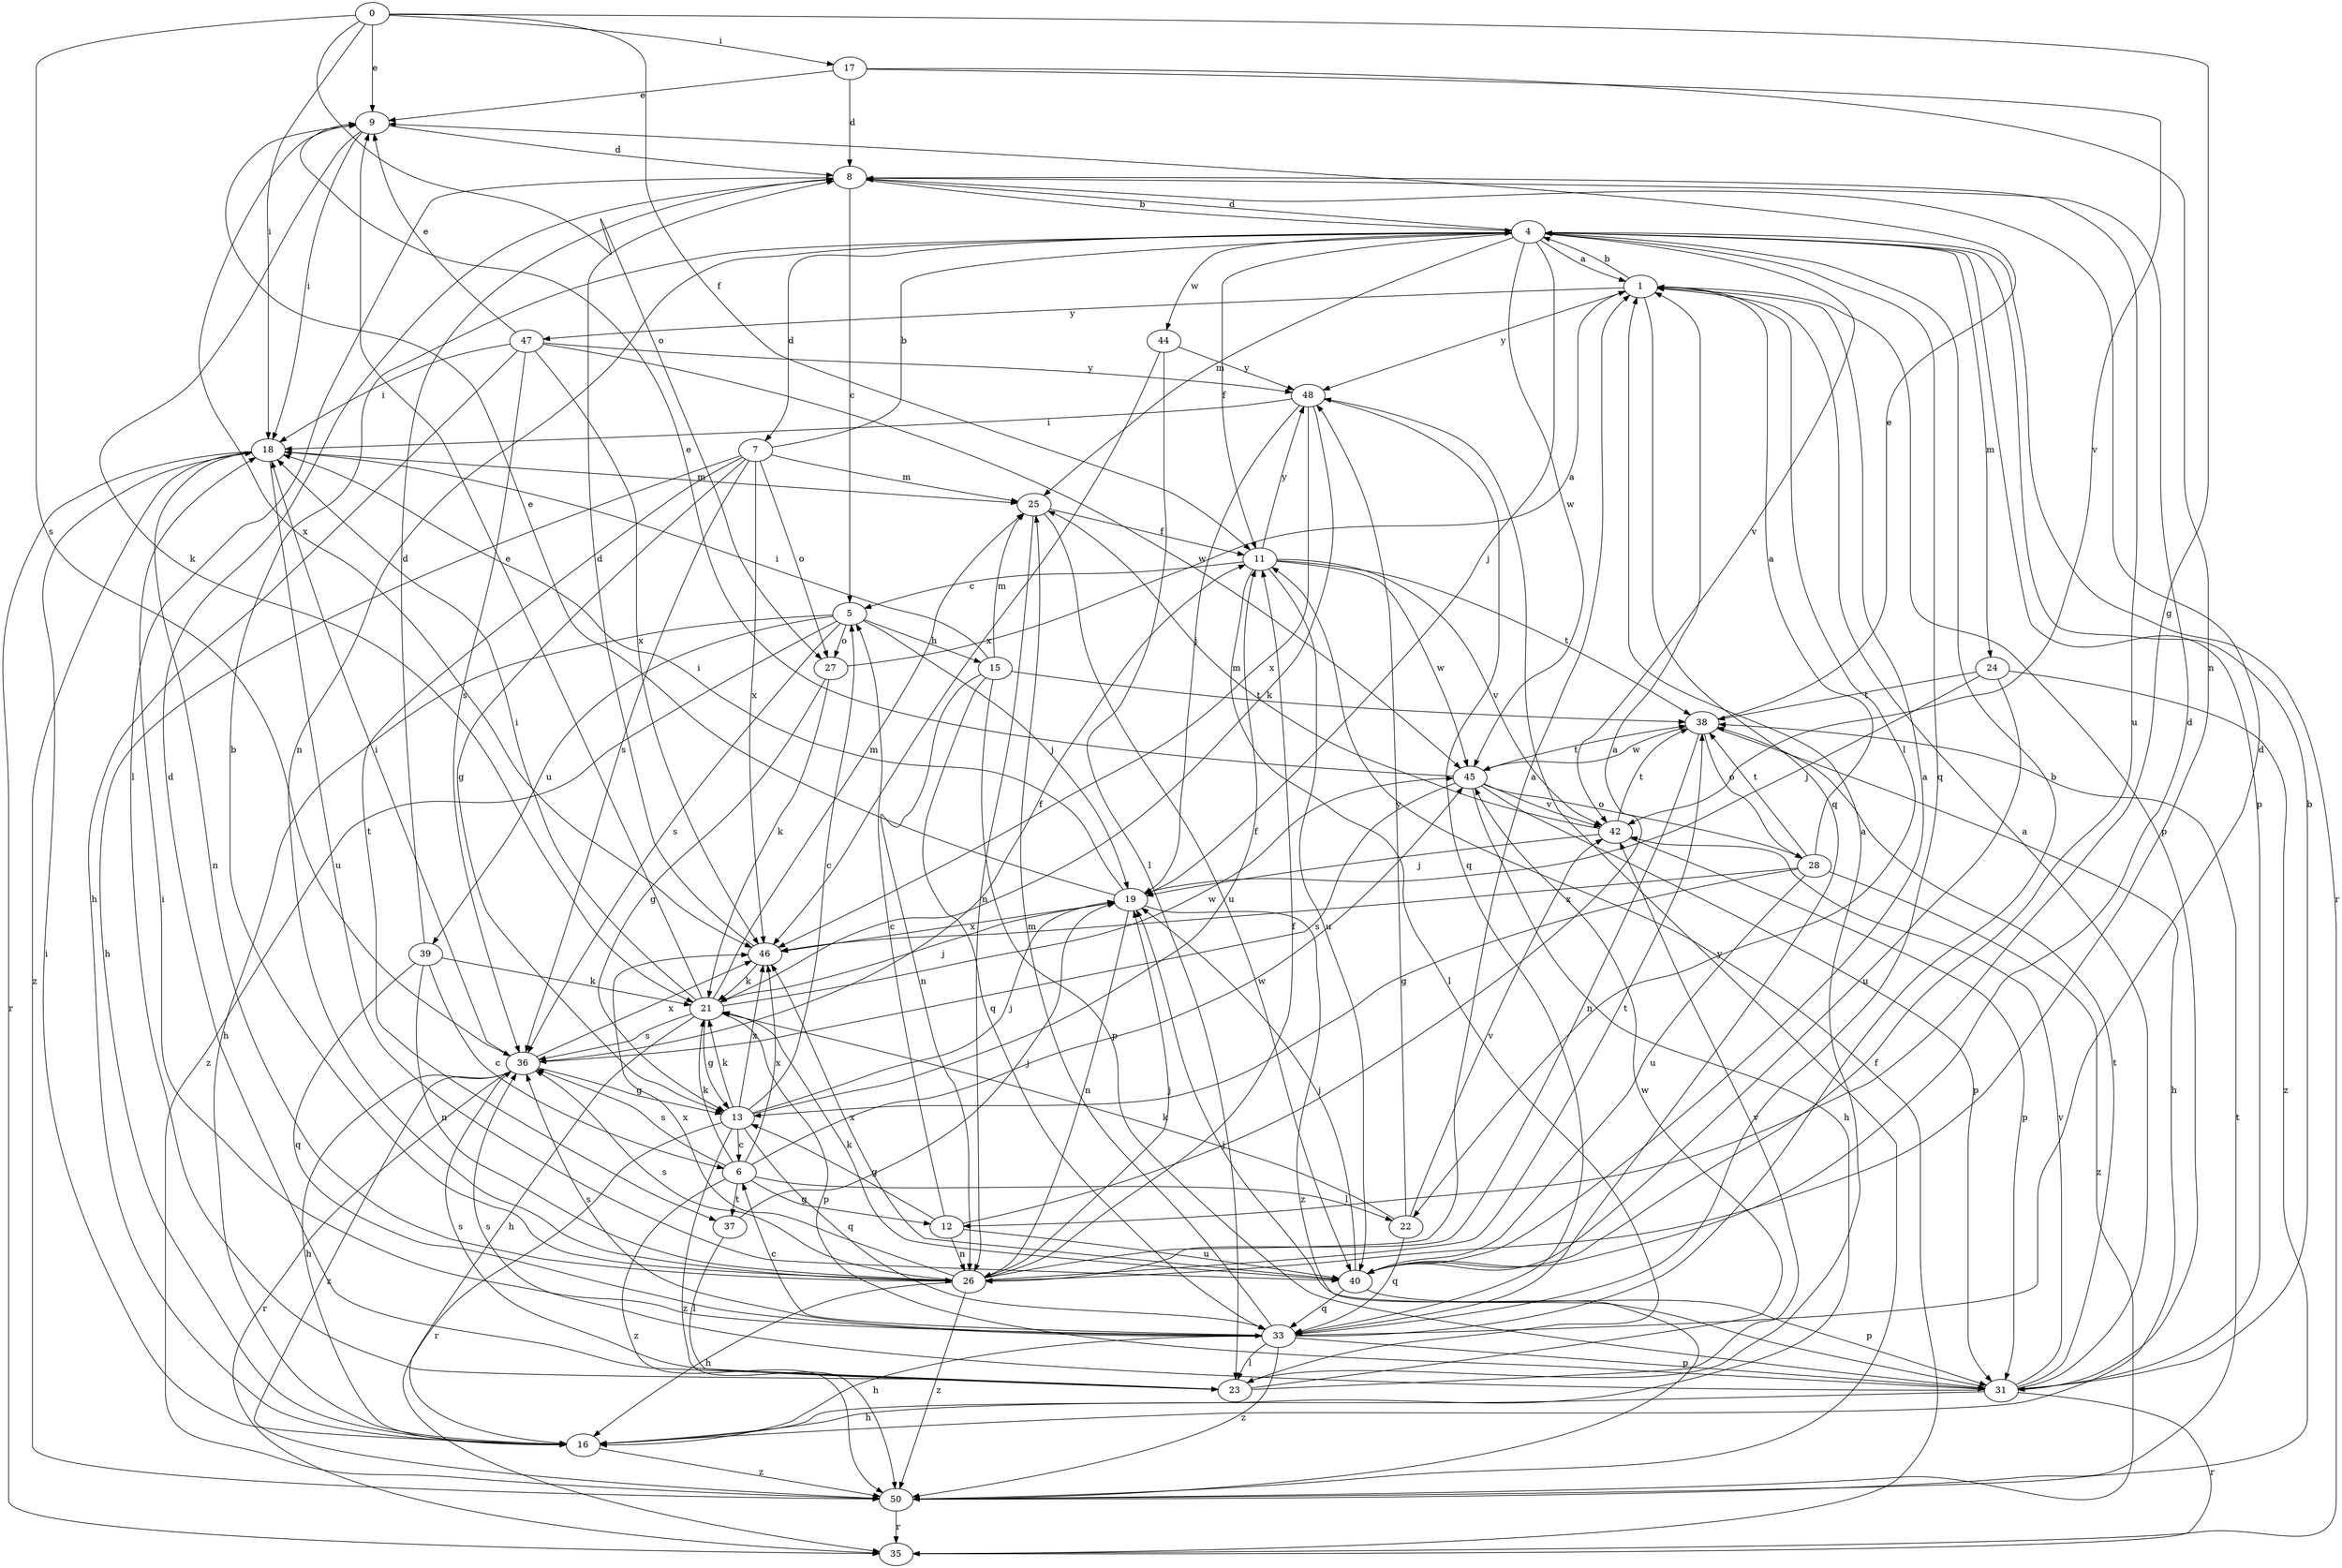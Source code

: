 strict digraph  {
0;
1;
4;
5;
6;
7;
8;
9;
11;
12;
13;
15;
16;
17;
18;
19;
21;
22;
23;
24;
25;
26;
27;
28;
31;
33;
35;
36;
37;
38;
39;
40;
42;
44;
45;
46;
47;
48;
50;
0 -> 9  [label=e];
0 -> 11  [label=f];
0 -> 12  [label=g];
0 -> 17  [label=i];
0 -> 18  [label=i];
0 -> 27  [label=o];
0 -> 36  [label=s];
1 -> 4  [label=b];
1 -> 22  [label=l];
1 -> 31  [label=p];
1 -> 33  [label=q];
1 -> 47  [label=y];
1 -> 48  [label=y];
4 -> 1  [label=a];
4 -> 7  [label=d];
4 -> 8  [label=d];
4 -> 11  [label=f];
4 -> 19  [label=j];
4 -> 24  [label=m];
4 -> 25  [label=m];
4 -> 26  [label=n];
4 -> 31  [label=p];
4 -> 33  [label=q];
4 -> 35  [label=r];
4 -> 42  [label=v];
4 -> 44  [label=w];
4 -> 45  [label=w];
5 -> 15  [label=h];
5 -> 16  [label=h];
5 -> 19  [label=j];
5 -> 27  [label=o];
5 -> 36  [label=s];
5 -> 39  [label=u];
5 -> 50  [label=z];
6 -> 12  [label=g];
6 -> 21  [label=k];
6 -> 22  [label=l];
6 -> 36  [label=s];
6 -> 37  [label=t];
6 -> 45  [label=w];
6 -> 46  [label=x];
6 -> 50  [label=z];
7 -> 4  [label=b];
7 -> 13  [label=g];
7 -> 16  [label=h];
7 -> 25  [label=m];
7 -> 27  [label=o];
7 -> 36  [label=s];
7 -> 37  [label=t];
7 -> 46  [label=x];
8 -> 4  [label=b];
8 -> 5  [label=c];
8 -> 23  [label=l];
8 -> 40  [label=u];
9 -> 8  [label=d];
9 -> 18  [label=i];
9 -> 21  [label=k];
9 -> 46  [label=x];
11 -> 5  [label=c];
11 -> 23  [label=l];
11 -> 38  [label=t];
11 -> 40  [label=u];
11 -> 42  [label=v];
11 -> 45  [label=w];
11 -> 48  [label=y];
12 -> 1  [label=a];
12 -> 5  [label=c];
12 -> 13  [label=g];
12 -> 26  [label=n];
12 -> 40  [label=u];
13 -> 5  [label=c];
13 -> 6  [label=c];
13 -> 11  [label=f];
13 -> 19  [label=j];
13 -> 21  [label=k];
13 -> 33  [label=q];
13 -> 35  [label=r];
13 -> 46  [label=x];
13 -> 50  [label=z];
15 -> 18  [label=i];
15 -> 25  [label=m];
15 -> 26  [label=n];
15 -> 31  [label=p];
15 -> 33  [label=q];
15 -> 38  [label=t];
16 -> 18  [label=i];
16 -> 50  [label=z];
17 -> 8  [label=d];
17 -> 9  [label=e];
17 -> 26  [label=n];
17 -> 42  [label=v];
18 -> 25  [label=m];
18 -> 26  [label=n];
18 -> 35  [label=r];
18 -> 40  [label=u];
18 -> 50  [label=z];
19 -> 9  [label=e];
19 -> 18  [label=i];
19 -> 26  [label=n];
19 -> 46  [label=x];
19 -> 50  [label=z];
21 -> 9  [label=e];
21 -> 13  [label=g];
21 -> 16  [label=h];
21 -> 18  [label=i];
21 -> 19  [label=j];
21 -> 25  [label=m];
21 -> 31  [label=p];
21 -> 36  [label=s];
21 -> 45  [label=w];
22 -> 21  [label=k];
22 -> 33  [label=q];
22 -> 42  [label=v];
22 -> 48  [label=y];
23 -> 1  [label=a];
23 -> 8  [label=d];
23 -> 36  [label=s];
23 -> 42  [label=v];
23 -> 45  [label=w];
24 -> 19  [label=j];
24 -> 38  [label=t];
24 -> 40  [label=u];
24 -> 50  [label=z];
25 -> 11  [label=f];
25 -> 26  [label=n];
25 -> 40  [label=u];
26 -> 1  [label=a];
26 -> 4  [label=b];
26 -> 11  [label=f];
26 -> 16  [label=h];
26 -> 19  [label=j];
26 -> 36  [label=s];
26 -> 38  [label=t];
26 -> 46  [label=x];
26 -> 50  [label=z];
27 -> 1  [label=a];
27 -> 13  [label=g];
27 -> 21  [label=k];
28 -> 1  [label=a];
28 -> 13  [label=g];
28 -> 38  [label=t];
28 -> 40  [label=u];
28 -> 46  [label=x];
28 -> 50  [label=z];
31 -> 1  [label=a];
31 -> 4  [label=b];
31 -> 16  [label=h];
31 -> 19  [label=j];
31 -> 35  [label=r];
31 -> 36  [label=s];
31 -> 38  [label=t];
31 -> 42  [label=v];
33 -> 4  [label=b];
33 -> 6  [label=c];
33 -> 8  [label=d];
33 -> 16  [label=h];
33 -> 18  [label=i];
33 -> 23  [label=l];
33 -> 25  [label=m];
33 -> 31  [label=p];
33 -> 36  [label=s];
33 -> 50  [label=z];
35 -> 11  [label=f];
36 -> 11  [label=f];
36 -> 13  [label=g];
36 -> 16  [label=h];
36 -> 18  [label=i];
36 -> 35  [label=r];
36 -> 46  [label=x];
36 -> 50  [label=z];
37 -> 19  [label=j];
37 -> 23  [label=l];
38 -> 9  [label=e];
38 -> 16  [label=h];
38 -> 26  [label=n];
38 -> 28  [label=o];
38 -> 45  [label=w];
39 -> 6  [label=c];
39 -> 8  [label=d];
39 -> 21  [label=k];
39 -> 26  [label=n];
39 -> 33  [label=q];
40 -> 1  [label=a];
40 -> 8  [label=d];
40 -> 19  [label=j];
40 -> 21  [label=k];
40 -> 31  [label=p];
40 -> 33  [label=q];
40 -> 46  [label=x];
42 -> 19  [label=j];
42 -> 25  [label=m];
42 -> 31  [label=p];
42 -> 38  [label=t];
44 -> 23  [label=l];
44 -> 46  [label=x];
44 -> 48  [label=y];
45 -> 9  [label=e];
45 -> 16  [label=h];
45 -> 28  [label=o];
45 -> 31  [label=p];
45 -> 36  [label=s];
45 -> 38  [label=t];
45 -> 42  [label=v];
46 -> 8  [label=d];
46 -> 21  [label=k];
47 -> 9  [label=e];
47 -> 16  [label=h];
47 -> 18  [label=i];
47 -> 36  [label=s];
47 -> 45  [label=w];
47 -> 46  [label=x];
47 -> 48  [label=y];
48 -> 18  [label=i];
48 -> 19  [label=j];
48 -> 21  [label=k];
48 -> 33  [label=q];
48 -> 46  [label=x];
50 -> 35  [label=r];
50 -> 38  [label=t];
50 -> 48  [label=y];
}
